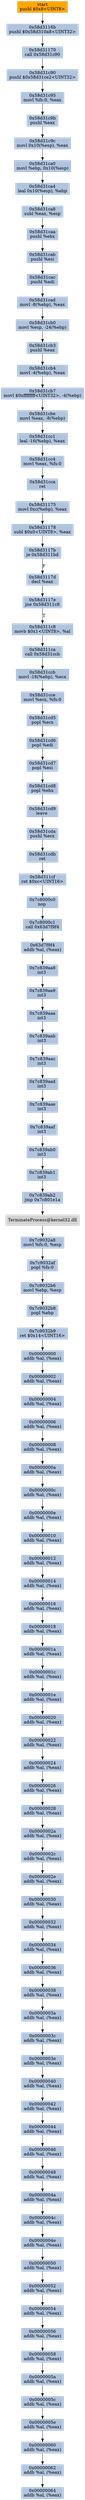 digraph G {
node[shape=rectangle,style=filled,fillcolor=lightsteelblue,color=lightsteelblue]
bgcolor="transparent"
a0x58d31169pushl_0x8UINT8[label="start\npushl $0x8<UINT8>",color="lightgrey",fillcolor="orange"];
a0x58d3116bpushl_0x58d310a8UINT32[label="0x58d3116b\npushl $0x58d310a8<UINT32>"];
a0x58d31170call_0x58d31c90[label="0x58d31170\ncall 0x58d31c90"];
a0x58d31c90pushl_0x58d31ce2UINT32[label="0x58d31c90\npushl $0x58d31ce2<UINT32>"];
a0x58d31c95movl_fs_0_eax[label="0x58d31c95\nmovl %fs:0, %eax"];
a0x58d31c9bpushl_eax[label="0x58d31c9b\npushl %eax"];
a0x58d31c9cmovl_0x10esp__eax[label="0x58d31c9c\nmovl 0x10(%esp), %eax"];
a0x58d31ca0movl_ebp_0x10esp_[label="0x58d31ca0\nmovl %ebp, 0x10(%esp)"];
a0x58d31ca4leal_0x10esp__ebp[label="0x58d31ca4\nleal 0x10(%esp), %ebp"];
a0x58d31ca8subl_eax_esp[label="0x58d31ca8\nsubl %eax, %esp"];
a0x58d31caapushl_ebx[label="0x58d31caa\npushl %ebx"];
a0x58d31cabpushl_esi[label="0x58d31cab\npushl %esi"];
a0x58d31cacpushl_edi[label="0x58d31cac\npushl %edi"];
a0x58d31cadmovl__8ebp__eax[label="0x58d31cad\nmovl -8(%ebp), %eax"];
a0x58d31cb0movl_esp__24ebp_[label="0x58d31cb0\nmovl %esp, -24(%ebp)"];
a0x58d31cb3pushl_eax[label="0x58d31cb3\npushl %eax"];
a0x58d31cb4movl__4ebp__eax[label="0x58d31cb4\nmovl -4(%ebp), %eax"];
a0x58d31cb7movl_0xffffffffUINT32__4ebp_[label="0x58d31cb7\nmovl $0xffffffff<UINT32>, -4(%ebp)"];
a0x58d31cbemovl_eax__8ebp_[label="0x58d31cbe\nmovl %eax, -8(%ebp)"];
a0x58d31cc1leal__16ebp__eax[label="0x58d31cc1\nleal -16(%ebp), %eax"];
a0x58d31cc4movl_eax_fs_0[label="0x58d31cc4\nmovl %eax, %fs:0"];
a0x58d31ccaret[label="0x58d31cca\nret"];
a0x58d31175movl_0xcebp__eax[label="0x58d31175\nmovl 0xc(%ebp), %eax"];
a0x58d31178subl_0x0UINT8_eax[label="0x58d31178\nsubl $0x0<UINT8>, %eax"];
a0x58d3117bje_0x58d311bd[label="0x58d3117b\nje 0x58d311bd"];
a0x58d3117ddecl_eax[label="0x58d3117d\ndecl %eax"];
a0x58d3117ejne_0x58d311c8[label="0x58d3117e\njne 0x58d311c8"];
a0x58d311c8movb_0x1UINT8_al[label="0x58d311c8\nmovb $0x1<UINT8>, %al"];
a0x58d311cacall_0x58d31ccb[label="0x58d311ca\ncall 0x58d31ccb"];
a0x58d31ccbmovl__16ebp__ecx[label="0x58d31ccb\nmovl -16(%ebp), %ecx"];
a0x58d31ccemovl_ecx_fs_0[label="0x58d31cce\nmovl %ecx, %fs:0"];
a0x58d31cd5popl_ecx[label="0x58d31cd5\npopl %ecx"];
a0x58d31cd6popl_edi[label="0x58d31cd6\npopl %edi"];
a0x58d31cd7popl_esi[label="0x58d31cd7\npopl %esi"];
a0x58d31cd8popl_ebx[label="0x58d31cd8\npopl %ebx"];
a0x58d31cd9leave_[label="0x58d31cd9\nleave "];
a0x58d31cdapushl_ecx[label="0x58d31cda\npushl %ecx"];
a0x58d31cdbret[label="0x58d31cdb\nret"];
a0x58d311cfret_0xcUINT16[label="0x58d311cf\nret $0xc<UINT16>"];
a0x7c8000c0nop_[label="0x7c8000c0\nnop "];
a0x7c8000c1call_0x63d7f9f4[label="0x7c8000c1\ncall 0x63d7f9f4"];
a0x63d7f9f4addb_al_eax_[label="0x63d7f9f4\naddb %al, (%eax)"];
a0x7c839aa8int3_[label="0x7c839aa8\nint3 "];
a0x7c839aa9int3_[label="0x7c839aa9\nint3 "];
a0x7c839aaaint3_[label="0x7c839aaa\nint3 "];
a0x7c839aabint3_[label="0x7c839aab\nint3 "];
a0x7c839aacint3_[label="0x7c839aac\nint3 "];
a0x7c839aadint3_[label="0x7c839aad\nint3 "];
a0x7c839aaeint3_[label="0x7c839aae\nint3 "];
a0x7c839aafint3_[label="0x7c839aaf\nint3 "];
a0x7c839ab0int3_[label="0x7c839ab0\nint3 "];
a0x7c839ab1int3_[label="0x7c839ab1\nint3 "];
a0x7c839ab2jmp_0x7c801e1a[label="0x7c839ab2\njmp 0x7c801e1a"];
TerminateProcess_kernel32_dll[label="TerminateProcess@kernel32.dll",color="lightgrey",fillcolor="lightgrey"];
a0x7c9032a8movl_fs_0_esp[label="0x7c9032a8\nmovl %fs:0, %esp"];
a0x7c9032afpopl_fs_0[label="0x7c9032af\npopl %fs:0"];
a0x7c9032b6movl_ebp_esp[label="0x7c9032b6\nmovl %ebp, %esp"];
a0x7c9032b8popl_ebp[label="0x7c9032b8\npopl %ebp"];
a0x7c9032b9ret_0x14UINT16[label="0x7c9032b9\nret $0x14<UINT16>"];
a0x00000000addb_al_eax_[label="0x00000000\naddb %al, (%eax)"];
a0x00000002addb_al_eax_[label="0x00000002\naddb %al, (%eax)"];
a0x00000004addb_al_eax_[label="0x00000004\naddb %al, (%eax)"];
a0x00000006addb_al_eax_[label="0x00000006\naddb %al, (%eax)"];
a0x00000008addb_al_eax_[label="0x00000008\naddb %al, (%eax)"];
a0x0000000aaddb_al_eax_[label="0x0000000a\naddb %al, (%eax)"];
a0x0000000caddb_al_eax_[label="0x0000000c\naddb %al, (%eax)"];
a0x0000000eaddb_al_eax_[label="0x0000000e\naddb %al, (%eax)"];
a0x00000010addb_al_eax_[label="0x00000010\naddb %al, (%eax)"];
a0x00000012addb_al_eax_[label="0x00000012\naddb %al, (%eax)"];
a0x00000014addb_al_eax_[label="0x00000014\naddb %al, (%eax)"];
a0x00000016addb_al_eax_[label="0x00000016\naddb %al, (%eax)"];
a0x00000018addb_al_eax_[label="0x00000018\naddb %al, (%eax)"];
a0x0000001aaddb_al_eax_[label="0x0000001a\naddb %al, (%eax)"];
a0x0000001caddb_al_eax_[label="0x0000001c\naddb %al, (%eax)"];
a0x0000001eaddb_al_eax_[label="0x0000001e\naddb %al, (%eax)"];
a0x00000020addb_al_eax_[label="0x00000020\naddb %al, (%eax)"];
a0x00000022addb_al_eax_[label="0x00000022\naddb %al, (%eax)"];
a0x00000024addb_al_eax_[label="0x00000024\naddb %al, (%eax)"];
a0x00000026addb_al_eax_[label="0x00000026\naddb %al, (%eax)"];
a0x00000028addb_al_eax_[label="0x00000028\naddb %al, (%eax)"];
a0x0000002aaddb_al_eax_[label="0x0000002a\naddb %al, (%eax)"];
a0x0000002caddb_al_eax_[label="0x0000002c\naddb %al, (%eax)"];
a0x0000002eaddb_al_eax_[label="0x0000002e\naddb %al, (%eax)"];
a0x00000030addb_al_eax_[label="0x00000030\naddb %al, (%eax)"];
a0x00000032addb_al_eax_[label="0x00000032\naddb %al, (%eax)"];
a0x00000034addb_al_eax_[label="0x00000034\naddb %al, (%eax)"];
a0x00000036addb_al_eax_[label="0x00000036\naddb %al, (%eax)"];
a0x00000038addb_al_eax_[label="0x00000038\naddb %al, (%eax)"];
a0x0000003aaddb_al_eax_[label="0x0000003a\naddb %al, (%eax)"];
a0x0000003caddb_al_eax_[label="0x0000003c\naddb %al, (%eax)"];
a0x0000003eaddb_al_eax_[label="0x0000003e\naddb %al, (%eax)"];
a0x00000040addb_al_eax_[label="0x00000040\naddb %al, (%eax)"];
a0x00000042addb_al_eax_[label="0x00000042\naddb %al, (%eax)"];
a0x00000044addb_al_eax_[label="0x00000044\naddb %al, (%eax)"];
a0x00000046addb_al_eax_[label="0x00000046\naddb %al, (%eax)"];
a0x00000048addb_al_eax_[label="0x00000048\naddb %al, (%eax)"];
a0x0000004aaddb_al_eax_[label="0x0000004a\naddb %al, (%eax)"];
a0x0000004caddb_al_eax_[label="0x0000004c\naddb %al, (%eax)"];
a0x0000004eaddb_al_eax_[label="0x0000004e\naddb %al, (%eax)"];
a0x00000050addb_al_eax_[label="0x00000050\naddb %al, (%eax)"];
a0x00000052addb_al_eax_[label="0x00000052\naddb %al, (%eax)"];
a0x00000054addb_al_eax_[label="0x00000054\naddb %al, (%eax)"];
a0x00000056addb_al_eax_[label="0x00000056\naddb %al, (%eax)"];
a0x00000058addb_al_eax_[label="0x00000058\naddb %al, (%eax)"];
a0x0000005aaddb_al_eax_[label="0x0000005a\naddb %al, (%eax)"];
a0x0000005caddb_al_eax_[label="0x0000005c\naddb %al, (%eax)"];
a0x0000005eaddb_al_eax_[label="0x0000005e\naddb %al, (%eax)"];
a0x00000060addb_al_eax_[label="0x00000060\naddb %al, (%eax)"];
a0x00000062addb_al_eax_[label="0x00000062\naddb %al, (%eax)"];
a0x00000064addb_al_eax_[label="0x00000064\naddb %al, (%eax)"];
a0x58d31169pushl_0x8UINT8 -> a0x58d3116bpushl_0x58d310a8UINT32 [color="#000000"];
a0x58d3116bpushl_0x58d310a8UINT32 -> a0x58d31170call_0x58d31c90 [color="#000000"];
a0x58d31170call_0x58d31c90 -> a0x58d31c90pushl_0x58d31ce2UINT32 [color="#000000"];
a0x58d31c90pushl_0x58d31ce2UINT32 -> a0x58d31c95movl_fs_0_eax [color="#000000"];
a0x58d31c95movl_fs_0_eax -> a0x58d31c9bpushl_eax [color="#000000"];
a0x58d31c9bpushl_eax -> a0x58d31c9cmovl_0x10esp__eax [color="#000000"];
a0x58d31c9cmovl_0x10esp__eax -> a0x58d31ca0movl_ebp_0x10esp_ [color="#000000"];
a0x58d31ca0movl_ebp_0x10esp_ -> a0x58d31ca4leal_0x10esp__ebp [color="#000000"];
a0x58d31ca4leal_0x10esp__ebp -> a0x58d31ca8subl_eax_esp [color="#000000"];
a0x58d31ca8subl_eax_esp -> a0x58d31caapushl_ebx [color="#000000"];
a0x58d31caapushl_ebx -> a0x58d31cabpushl_esi [color="#000000"];
a0x58d31cabpushl_esi -> a0x58d31cacpushl_edi [color="#000000"];
a0x58d31cacpushl_edi -> a0x58d31cadmovl__8ebp__eax [color="#000000"];
a0x58d31cadmovl__8ebp__eax -> a0x58d31cb0movl_esp__24ebp_ [color="#000000"];
a0x58d31cb0movl_esp__24ebp_ -> a0x58d31cb3pushl_eax [color="#000000"];
a0x58d31cb3pushl_eax -> a0x58d31cb4movl__4ebp__eax [color="#000000"];
a0x58d31cb4movl__4ebp__eax -> a0x58d31cb7movl_0xffffffffUINT32__4ebp_ [color="#000000"];
a0x58d31cb7movl_0xffffffffUINT32__4ebp_ -> a0x58d31cbemovl_eax__8ebp_ [color="#000000"];
a0x58d31cbemovl_eax__8ebp_ -> a0x58d31cc1leal__16ebp__eax [color="#000000"];
a0x58d31cc1leal__16ebp__eax -> a0x58d31cc4movl_eax_fs_0 [color="#000000"];
a0x58d31cc4movl_eax_fs_0 -> a0x58d31ccaret [color="#000000"];
a0x58d31ccaret -> a0x58d31175movl_0xcebp__eax [color="#000000"];
a0x58d31175movl_0xcebp__eax -> a0x58d31178subl_0x0UINT8_eax [color="#000000"];
a0x58d31178subl_0x0UINT8_eax -> a0x58d3117bje_0x58d311bd [color="#000000"];
a0x58d3117bje_0x58d311bd -> a0x58d3117ddecl_eax [color="#000000",label="F"];
a0x58d3117ddecl_eax -> a0x58d3117ejne_0x58d311c8 [color="#000000"];
a0x58d3117ejne_0x58d311c8 -> a0x58d311c8movb_0x1UINT8_al [color="#000000",label="T"];
a0x58d311c8movb_0x1UINT8_al -> a0x58d311cacall_0x58d31ccb [color="#000000"];
a0x58d311cacall_0x58d31ccb -> a0x58d31ccbmovl__16ebp__ecx [color="#000000"];
a0x58d31ccbmovl__16ebp__ecx -> a0x58d31ccemovl_ecx_fs_0 [color="#000000"];
a0x58d31ccemovl_ecx_fs_0 -> a0x58d31cd5popl_ecx [color="#000000"];
a0x58d31cd5popl_ecx -> a0x58d31cd6popl_edi [color="#000000"];
a0x58d31cd6popl_edi -> a0x58d31cd7popl_esi [color="#000000"];
a0x58d31cd7popl_esi -> a0x58d31cd8popl_ebx [color="#000000"];
a0x58d31cd8popl_ebx -> a0x58d31cd9leave_ [color="#000000"];
a0x58d31cd9leave_ -> a0x58d31cdapushl_ecx [color="#000000"];
a0x58d31cdapushl_ecx -> a0x58d31cdbret [color="#000000"];
a0x58d31cdbret -> a0x58d311cfret_0xcUINT16 [color="#000000"];
a0x58d311cfret_0xcUINT16 -> a0x7c8000c0nop_ [color="#000000"];
a0x7c8000c0nop_ -> a0x7c8000c1call_0x63d7f9f4 [color="#000000"];
a0x7c8000c1call_0x63d7f9f4 -> a0x63d7f9f4addb_al_eax_ [color="#000000"];
a0x63d7f9f4addb_al_eax_ -> a0x7c839aa8int3_ [color="#000000"];
a0x7c839aa8int3_ -> a0x7c839aa9int3_ [color="#000000"];
a0x7c839aa9int3_ -> a0x7c839aaaint3_ [color="#000000"];
a0x7c839aaaint3_ -> a0x7c839aabint3_ [color="#000000"];
a0x7c839aabint3_ -> a0x7c839aacint3_ [color="#000000"];
a0x7c839aacint3_ -> a0x7c839aadint3_ [color="#000000"];
a0x7c839aadint3_ -> a0x7c839aaeint3_ [color="#000000"];
a0x7c839aaeint3_ -> a0x7c839aafint3_ [color="#000000"];
a0x7c839aafint3_ -> a0x7c839ab0int3_ [color="#000000"];
a0x7c839ab0int3_ -> a0x7c839ab1int3_ [color="#000000"];
a0x7c839ab1int3_ -> a0x7c839ab2jmp_0x7c801e1a [color="#000000"];
a0x7c839ab2jmp_0x7c801e1a -> TerminateProcess_kernel32_dll [color="#000000"];
TerminateProcess_kernel32_dll -> a0x7c9032a8movl_fs_0_esp [color="#000000"];
a0x7c9032a8movl_fs_0_esp -> a0x7c9032afpopl_fs_0 [color="#000000"];
a0x7c9032afpopl_fs_0 -> a0x7c9032b6movl_ebp_esp [color="#000000"];
a0x7c9032b6movl_ebp_esp -> a0x7c9032b8popl_ebp [color="#000000"];
a0x7c9032b8popl_ebp -> a0x7c9032b9ret_0x14UINT16 [color="#000000"];
a0x7c9032b9ret_0x14UINT16 -> a0x00000000addb_al_eax_ [color="#000000"];
a0x00000000addb_al_eax_ -> a0x00000002addb_al_eax_ [color="#000000"];
a0x00000002addb_al_eax_ -> a0x00000004addb_al_eax_ [color="#000000"];
a0x00000004addb_al_eax_ -> a0x00000006addb_al_eax_ [color="#000000"];
a0x00000006addb_al_eax_ -> a0x00000008addb_al_eax_ [color="#000000"];
a0x00000008addb_al_eax_ -> a0x0000000aaddb_al_eax_ [color="#000000"];
a0x0000000aaddb_al_eax_ -> a0x0000000caddb_al_eax_ [color="#000000"];
a0x0000000caddb_al_eax_ -> a0x0000000eaddb_al_eax_ [color="#000000"];
a0x0000000eaddb_al_eax_ -> a0x00000010addb_al_eax_ [color="#000000"];
a0x00000010addb_al_eax_ -> a0x00000012addb_al_eax_ [color="#000000"];
a0x00000012addb_al_eax_ -> a0x00000014addb_al_eax_ [color="#000000"];
a0x00000014addb_al_eax_ -> a0x00000016addb_al_eax_ [color="#000000"];
a0x00000016addb_al_eax_ -> a0x00000018addb_al_eax_ [color="#000000"];
a0x00000018addb_al_eax_ -> a0x0000001aaddb_al_eax_ [color="#000000"];
a0x0000001aaddb_al_eax_ -> a0x0000001caddb_al_eax_ [color="#000000"];
a0x0000001caddb_al_eax_ -> a0x0000001eaddb_al_eax_ [color="#000000"];
a0x0000001eaddb_al_eax_ -> a0x00000020addb_al_eax_ [color="#000000"];
a0x00000020addb_al_eax_ -> a0x00000022addb_al_eax_ [color="#000000"];
a0x00000022addb_al_eax_ -> a0x00000024addb_al_eax_ [color="#000000"];
a0x00000024addb_al_eax_ -> a0x00000026addb_al_eax_ [color="#000000"];
a0x00000026addb_al_eax_ -> a0x00000028addb_al_eax_ [color="#000000"];
a0x00000028addb_al_eax_ -> a0x0000002aaddb_al_eax_ [color="#000000"];
a0x0000002aaddb_al_eax_ -> a0x0000002caddb_al_eax_ [color="#000000"];
a0x0000002caddb_al_eax_ -> a0x0000002eaddb_al_eax_ [color="#000000"];
a0x0000002eaddb_al_eax_ -> a0x00000030addb_al_eax_ [color="#000000"];
a0x00000030addb_al_eax_ -> a0x00000032addb_al_eax_ [color="#000000"];
a0x00000032addb_al_eax_ -> a0x00000034addb_al_eax_ [color="#000000"];
a0x00000034addb_al_eax_ -> a0x00000036addb_al_eax_ [color="#000000"];
a0x00000036addb_al_eax_ -> a0x00000038addb_al_eax_ [color="#000000"];
a0x00000038addb_al_eax_ -> a0x0000003aaddb_al_eax_ [color="#000000"];
a0x0000003aaddb_al_eax_ -> a0x0000003caddb_al_eax_ [color="#000000"];
a0x0000003caddb_al_eax_ -> a0x0000003eaddb_al_eax_ [color="#000000"];
a0x0000003eaddb_al_eax_ -> a0x00000040addb_al_eax_ [color="#000000"];
a0x00000040addb_al_eax_ -> a0x00000042addb_al_eax_ [color="#000000"];
a0x00000042addb_al_eax_ -> a0x00000044addb_al_eax_ [color="#000000"];
a0x00000044addb_al_eax_ -> a0x00000046addb_al_eax_ [color="#000000"];
a0x00000046addb_al_eax_ -> a0x00000048addb_al_eax_ [color="#000000"];
a0x00000048addb_al_eax_ -> a0x0000004aaddb_al_eax_ [color="#000000"];
a0x0000004aaddb_al_eax_ -> a0x0000004caddb_al_eax_ [color="#000000"];
a0x0000004caddb_al_eax_ -> a0x0000004eaddb_al_eax_ [color="#000000"];
a0x0000004eaddb_al_eax_ -> a0x00000050addb_al_eax_ [color="#000000"];
a0x00000050addb_al_eax_ -> a0x00000052addb_al_eax_ [color="#000000"];
a0x00000052addb_al_eax_ -> a0x00000054addb_al_eax_ [color="#000000"];
a0x00000054addb_al_eax_ -> a0x00000056addb_al_eax_ [color="#000000"];
a0x00000056addb_al_eax_ -> a0x00000058addb_al_eax_ [color="#000000"];
a0x00000058addb_al_eax_ -> a0x0000005aaddb_al_eax_ [color="#000000"];
a0x0000005aaddb_al_eax_ -> a0x0000005caddb_al_eax_ [color="#000000"];
a0x0000005caddb_al_eax_ -> a0x0000005eaddb_al_eax_ [color="#000000"];
a0x0000005eaddb_al_eax_ -> a0x00000060addb_al_eax_ [color="#000000"];
a0x00000060addb_al_eax_ -> a0x00000062addb_al_eax_ [color="#000000"];
a0x00000062addb_al_eax_ -> a0x00000064addb_al_eax_ [color="#000000"];
}
